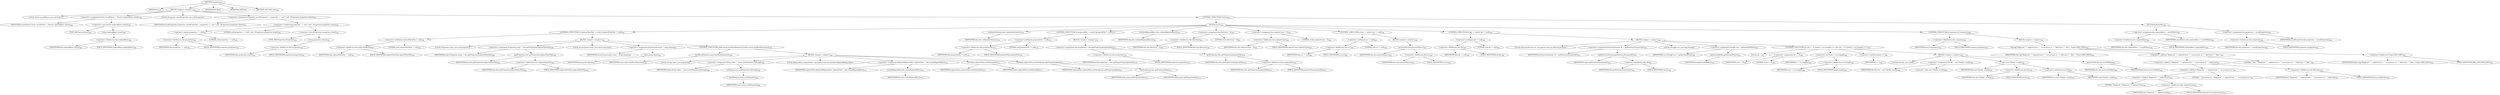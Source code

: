 digraph "execute" {  
"465" [label = <(METHOD,execute)<SUB>258</SUB>> ]
"49" [label = <(PARAM,this)<SUB>258</SUB>> ]
"466" [label = <(BLOCK,&lt;empty&gt;,&lt;empty&gt;)<SUB>258</SUB>> ]
"467" [label = <(LOCAL,Vector savedFilters: java.util.Vector)> ]
"468" [label = <(&lt;operator&gt;.assignment,Vector savedFilters = (Vector) replacefilters.clone())<SUB>260</SUB>> ]
"469" [label = <(IDENTIFIER,savedFilters,Vector savedFilters = (Vector) replacefilters.clone())<SUB>260</SUB>> ]
"470" [label = <(&lt;operator&gt;.cast,(Vector) replacefilters.clone())<SUB>260</SUB>> ]
"471" [label = <(TYPE_REF,Vector,Vector)<SUB>260</SUB>> ]
"472" [label = <(clone,replacefilters.clone())<SUB>260</SUB>> ]
"473" [label = <(&lt;operator&gt;.fieldAccess,this.replacefilters)<SUB>260</SUB>> ]
"474" [label = <(IDENTIFIER,this,replacefilters.clone())<SUB>260</SUB>> ]
"475" [label = <(FIELD_IDENTIFIER,replacefilters,replacefilters)<SUB>260</SUB>> ]
"476" [label = <(LOCAL,Properties savedProperties: java.util.Properties)> ]
"477" [label = <(&lt;operator&gt;.assignment,Properties savedProperties = properties == null ? null : (Properties) properties.clone())<SUB>261</SUB>> ]
"478" [label = <(IDENTIFIER,savedProperties,Properties savedProperties = properties == null ? null : (Properties) properties.clone())<SUB>261</SUB>> ]
"479" [label = <(&lt;operator&gt;.conditional,properties == null ? null : (Properties) properties.clone())<SUB>262</SUB>> ]
"480" [label = <(&lt;operator&gt;.equals,properties == null)<SUB>262</SUB>> ]
"481" [label = <(&lt;operator&gt;.fieldAccess,this.properties)<SUB>262</SUB>> ]
"482" [label = <(IDENTIFIER,this,properties == null)<SUB>262</SUB>> ]
"483" [label = <(FIELD_IDENTIFIER,properties,properties)<SUB>262</SUB>> ]
"484" [label = <(LITERAL,null,properties == null)<SUB>262</SUB>> ]
"485" [label = <(LITERAL,null,properties == null ? null : (Properties) properties.clone())<SUB>262</SUB>> ]
"486" [label = <(&lt;operator&gt;.cast,(Properties) properties.clone())<SUB>262</SUB>> ]
"487" [label = <(TYPE_REF,Properties,Properties)<SUB>262</SUB>> ]
"488" [label = <(clone,properties.clone())<SUB>262</SUB>> ]
"489" [label = <(&lt;operator&gt;.fieldAccess,this.properties)<SUB>262</SUB>> ]
"490" [label = <(IDENTIFIER,this,properties.clone())<SUB>262</SUB>> ]
"491" [label = <(FIELD_IDENTIFIER,properties,properties)<SUB>262</SUB>> ]
"492" [label = <(CONTROL_STRUCTURE,try,try)<SUB>264</SUB>> ]
"493" [label = <(BLOCK,try,try)<SUB>264</SUB>> ]
"494" [label = <(CONTROL_STRUCTURE,if (replaceFilterFile != null),if (replaceFilterFile != null))<SUB>265</SUB>> ]
"495" [label = <(&lt;operator&gt;.notEquals,replaceFilterFile != null)<SUB>265</SUB>> ]
"496" [label = <(&lt;operator&gt;.fieldAccess,this.replaceFilterFile)<SUB>265</SUB>> ]
"497" [label = <(IDENTIFIER,this,replaceFilterFile != null)<SUB>265</SUB>> ]
"498" [label = <(FIELD_IDENTIFIER,replaceFilterFile,replaceFilterFile)<SUB>265</SUB>> ]
"499" [label = <(LITERAL,null,replaceFilterFile != null)<SUB>265</SUB>> ]
"500" [label = <(BLOCK,&lt;empty&gt;,&lt;empty&gt;)<SUB>265</SUB>> ]
"501" [label = <(LOCAL,Properties props: java.util.Properties)> ]
"502" [label = <(&lt;operator&gt;.assignment,Properties props = this.getProperties(replaceFilterFile))<SUB>266</SUB>> ]
"503" [label = <(IDENTIFIER,props,Properties props = this.getProperties(replaceFilterFile))<SUB>266</SUB>> ]
"504" [label = <(getProperties,this.getProperties(replaceFilterFile))<SUB>266</SUB>> ]
"48" [label = <(IDENTIFIER,this,this.getProperties(replaceFilterFile))<SUB>266</SUB>> ]
"505" [label = <(&lt;operator&gt;.fieldAccess,this.replaceFilterFile)<SUB>266</SUB>> ]
"506" [label = <(IDENTIFIER,this,this.getProperties(replaceFilterFile))<SUB>266</SUB>> ]
"507" [label = <(FIELD_IDENTIFIER,replaceFilterFile,replaceFilterFile)<SUB>266</SUB>> ]
"508" [label = <(LOCAL,Enumeration enum: java.util.Enumeration)> ]
"509" [label = <(&lt;operator&gt;.assignment,Enumeration enum = props.keys())<SUB>267</SUB>> ]
"510" [label = <(IDENTIFIER,enum,Enumeration enum = props.keys())<SUB>267</SUB>> ]
"511" [label = <(keys,props.keys())<SUB>267</SUB>> ]
"512" [label = <(IDENTIFIER,props,props.keys())<SUB>267</SUB>> ]
"513" [label = <(CONTROL_STRUCTURE,while (enum.hasMoreElements()),while (enum.hasMoreElements()))<SUB>268</SUB>> ]
"514" [label = <(hasMoreElements,enum.hasMoreElements())<SUB>268</SUB>> ]
"515" [label = <(IDENTIFIER,enum,enum.hasMoreElements())<SUB>268</SUB>> ]
"516" [label = <(BLOCK,&lt;empty&gt;,&lt;empty&gt;)<SUB>268</SUB>> ]
"517" [label = <(LOCAL,String token: java.lang.String)> ]
"518" [label = <(&lt;operator&gt;.assignment,String token = enum.nextElement().toString())<SUB>269</SUB>> ]
"519" [label = <(IDENTIFIER,token,String token = enum.nextElement().toString())<SUB>269</SUB>> ]
"520" [label = <(toString,enum.nextElement().toString())<SUB>269</SUB>> ]
"521" [label = <(nextElement,enum.nextElement())<SUB>269</SUB>> ]
"522" [label = <(IDENTIFIER,enum,enum.nextElement())<SUB>269</SUB>> ]
"523" [label = <(LOCAL,Replacefilter replaceFilter: org.apache.tools.ant.taskdefs.Replace$Replacefilter)> ]
"524" [label = <(&lt;operator&gt;.assignment,Replace$Replacefilter replaceFilter = this.createReplacefilter())<SUB>270</SUB>> ]
"525" [label = <(IDENTIFIER,replaceFilter,Replace$Replacefilter replaceFilter = this.createReplacefilter())<SUB>270</SUB>> ]
"526" [label = <(createReplacefilter,this.createReplacefilter())<SUB>270</SUB>> ]
"50" [label = <(IDENTIFIER,this,this.createReplacefilter())<SUB>270</SUB>> ]
"527" [label = <(setToken,replaceFilter.setToken(token))<SUB>271</SUB>> ]
"528" [label = <(IDENTIFIER,replaceFilter,replaceFilter.setToken(token))<SUB>271</SUB>> ]
"529" [label = <(IDENTIFIER,token,replaceFilter.setToken(token))<SUB>271</SUB>> ]
"530" [label = <(setValue,replaceFilter.setValue(props.getProperty(token)))<SUB>272</SUB>> ]
"531" [label = <(IDENTIFIER,replaceFilter,replaceFilter.setValue(props.getProperty(token)))<SUB>272</SUB>> ]
"532" [label = <(getProperty,props.getProperty(token))<SUB>272</SUB>> ]
"533" [label = <(IDENTIFIER,props,props.getProperty(token))<SUB>272</SUB>> ]
"534" [label = <(IDENTIFIER,token,props.getProperty(token))<SUB>272</SUB>> ]
"535" [label = <(validateAttributes,this.validateAttributes())<SUB>276</SUB>> ]
"51" [label = <(IDENTIFIER,this,this.validateAttributes())<SUB>276</SUB>> ]
"536" [label = <(CONTROL_STRUCTURE,if (propertyFile != null),if (propertyFile != null))<SUB>278</SUB>> ]
"537" [label = <(&lt;operator&gt;.notEquals,propertyFile != null)<SUB>278</SUB>> ]
"538" [label = <(&lt;operator&gt;.fieldAccess,this.propertyFile)<SUB>278</SUB>> ]
"539" [label = <(IDENTIFIER,this,propertyFile != null)<SUB>278</SUB>> ]
"540" [label = <(FIELD_IDENTIFIER,propertyFile,propertyFile)<SUB>278</SUB>> ]
"541" [label = <(LITERAL,null,propertyFile != null)<SUB>278</SUB>> ]
"542" [label = <(BLOCK,&lt;empty&gt;,&lt;empty&gt;)<SUB>278</SUB>> ]
"543" [label = <(&lt;operator&gt;.assignment,this.properties = this.getProperties(propertyFile))<SUB>279</SUB>> ]
"544" [label = <(&lt;operator&gt;.fieldAccess,this.properties)<SUB>279</SUB>> ]
"545" [label = <(IDENTIFIER,this,this.properties = this.getProperties(propertyFile))<SUB>279</SUB>> ]
"546" [label = <(FIELD_IDENTIFIER,properties,properties)<SUB>279</SUB>> ]
"547" [label = <(getProperties,this.getProperties(propertyFile))<SUB>279</SUB>> ]
"52" [label = <(IDENTIFIER,this,this.getProperties(propertyFile))<SUB>279</SUB>> ]
"548" [label = <(&lt;operator&gt;.fieldAccess,this.propertyFile)<SUB>279</SUB>> ]
"549" [label = <(IDENTIFIER,this,this.getProperties(propertyFile))<SUB>279</SUB>> ]
"550" [label = <(FIELD_IDENTIFIER,propertyFile,propertyFile)<SUB>279</SUB>> ]
"551" [label = <(validateReplacefilters,this.validateReplacefilters())<SUB>282</SUB>> ]
"53" [label = <(IDENTIFIER,this,this.validateReplacefilters())<SUB>282</SUB>> ]
"552" [label = <(&lt;operator&gt;.assignment,this.fileCount = 0)<SUB>283</SUB>> ]
"553" [label = <(&lt;operator&gt;.fieldAccess,this.fileCount)<SUB>283</SUB>> ]
"554" [label = <(IDENTIFIER,this,this.fileCount = 0)<SUB>283</SUB>> ]
"555" [label = <(FIELD_IDENTIFIER,fileCount,fileCount)<SUB>283</SUB>> ]
"556" [label = <(LITERAL,0,this.fileCount = 0)<SUB>283</SUB>> ]
"557" [label = <(&lt;operator&gt;.assignment,this.replaceCount = 0)<SUB>284</SUB>> ]
"558" [label = <(&lt;operator&gt;.fieldAccess,this.replaceCount)<SUB>284</SUB>> ]
"559" [label = <(IDENTIFIER,this,this.replaceCount = 0)<SUB>284</SUB>> ]
"560" [label = <(FIELD_IDENTIFIER,replaceCount,replaceCount)<SUB>284</SUB>> ]
"561" [label = <(LITERAL,0,this.replaceCount = 0)<SUB>284</SUB>> ]
"562" [label = <(CONTROL_STRUCTURE,if (src != null),if (src != null))<SUB>286</SUB>> ]
"563" [label = <(&lt;operator&gt;.notEquals,src != null)<SUB>286</SUB>> ]
"564" [label = <(&lt;operator&gt;.fieldAccess,this.src)<SUB>286</SUB>> ]
"565" [label = <(IDENTIFIER,this,src != null)<SUB>286</SUB>> ]
"566" [label = <(FIELD_IDENTIFIER,src,src)<SUB>286</SUB>> ]
"567" [label = <(LITERAL,null,src != null)<SUB>286</SUB>> ]
"568" [label = <(BLOCK,&lt;empty&gt;,&lt;empty&gt;)<SUB>286</SUB>> ]
"569" [label = <(processFile,this.processFile(src))<SUB>287</SUB>> ]
"54" [label = <(IDENTIFIER,this,this.processFile(src))<SUB>287</SUB>> ]
"570" [label = <(&lt;operator&gt;.fieldAccess,this.src)<SUB>287</SUB>> ]
"571" [label = <(IDENTIFIER,this,this.processFile(src))<SUB>287</SUB>> ]
"572" [label = <(FIELD_IDENTIFIER,src,src)<SUB>287</SUB>> ]
"573" [label = <(CONTROL_STRUCTURE,if (dir != null),if (dir != null))<SUB>290</SUB>> ]
"574" [label = <(&lt;operator&gt;.notEquals,dir != null)<SUB>290</SUB>> ]
"575" [label = <(&lt;operator&gt;.fieldAccess,this.dir)<SUB>290</SUB>> ]
"576" [label = <(IDENTIFIER,this,dir != null)<SUB>290</SUB>> ]
"577" [label = <(FIELD_IDENTIFIER,dir,dir)<SUB>290</SUB>> ]
"578" [label = <(LITERAL,null,dir != null)<SUB>290</SUB>> ]
"579" [label = <(BLOCK,&lt;empty&gt;,&lt;empty&gt;)<SUB>290</SUB>> ]
"580" [label = <(LOCAL,DirectoryScanner ds: org.apache.tools.ant.DirectoryScanner)> ]
"581" [label = <(&lt;operator&gt;.assignment,DirectoryScanner ds = getDirectoryScanner(dir))<SUB>291</SUB>> ]
"582" [label = <(IDENTIFIER,ds,DirectoryScanner ds = getDirectoryScanner(dir))<SUB>291</SUB>> ]
"583" [label = <(getDirectoryScanner,getDirectoryScanner(dir))<SUB>291</SUB>> ]
"584" [label = <(IDENTIFIER,super,getDirectoryScanner(dir))<SUB>291</SUB>> ]
"585" [label = <(&lt;operator&gt;.fieldAccess,this.dir)<SUB>291</SUB>> ]
"586" [label = <(IDENTIFIER,this,getDirectoryScanner(dir))<SUB>291</SUB>> ]
"587" [label = <(FIELD_IDENTIFIER,dir,dir)<SUB>291</SUB>> ]
"588" [label = <(LOCAL,String[] srcs: java.lang.String[])> ]
"589" [label = <(&lt;operator&gt;.assignment,String[] srcs = getIncludedFiles())<SUB>292</SUB>> ]
"590" [label = <(IDENTIFIER,srcs,String[] srcs = getIncludedFiles())<SUB>292</SUB>> ]
"591" [label = <(getIncludedFiles,getIncludedFiles())<SUB>292</SUB>> ]
"592" [label = <(IDENTIFIER,ds,getIncludedFiles())<SUB>292</SUB>> ]
"593" [label = <(CONTROL_STRUCTURE,for (int i = 0; Some(i &lt; srcs.length); i++),for (int i = 0; Some(i &lt; srcs.length); i++))<SUB>294</SUB>> ]
"594" [label = <(LOCAL,int i: int)> ]
"595" [label = <(&lt;operator&gt;.assignment,int i = 0)<SUB>294</SUB>> ]
"596" [label = <(IDENTIFIER,i,int i = 0)<SUB>294</SUB>> ]
"597" [label = <(LITERAL,0,int i = 0)<SUB>294</SUB>> ]
"598" [label = <(&lt;operator&gt;.lessThan,i &lt; srcs.length)<SUB>294</SUB>> ]
"599" [label = <(IDENTIFIER,i,i &lt; srcs.length)<SUB>294</SUB>> ]
"600" [label = <(&lt;operator&gt;.fieldAccess,srcs.length)<SUB>294</SUB>> ]
"601" [label = <(IDENTIFIER,srcs,i &lt; srcs.length)<SUB>294</SUB>> ]
"602" [label = <(FIELD_IDENTIFIER,length,length)<SUB>294</SUB>> ]
"603" [label = <(&lt;operator&gt;.postIncrement,i++)<SUB>294</SUB>> ]
"604" [label = <(IDENTIFIER,i,i++)<SUB>294</SUB>> ]
"605" [label = <(BLOCK,&lt;empty&gt;,&lt;empty&gt;)<SUB>294</SUB>> ]
"56" [label = <(LOCAL,File file: java.io.File)> ]
"606" [label = <(&lt;operator&gt;.assignment,File file = new File(dir, srcs[i]))<SUB>295</SUB>> ]
"607" [label = <(IDENTIFIER,file,File file = new File(dir, srcs[i]))<SUB>295</SUB>> ]
"608" [label = <(&lt;operator&gt;.alloc,new File(dir, srcs[i]))<SUB>295</SUB>> ]
"609" [label = <(&lt;init&gt;,new File(dir, srcs[i]))<SUB>295</SUB>> ]
"55" [label = <(IDENTIFIER,file,new File(dir, srcs[i]))<SUB>295</SUB>> ]
"610" [label = <(&lt;operator&gt;.fieldAccess,this.dir)<SUB>295</SUB>> ]
"611" [label = <(IDENTIFIER,this,new File(dir, srcs[i]))<SUB>295</SUB>> ]
"612" [label = <(FIELD_IDENTIFIER,dir,dir)<SUB>295</SUB>> ]
"613" [label = <(&lt;operator&gt;.indexAccess,srcs[i])<SUB>295</SUB>> ]
"614" [label = <(IDENTIFIER,srcs,new File(dir, srcs[i]))<SUB>295</SUB>> ]
"615" [label = <(IDENTIFIER,i,new File(dir, srcs[i]))<SUB>295</SUB>> ]
"616" [label = <(processFile,this.processFile(file))<SUB>296</SUB>> ]
"57" [label = <(IDENTIFIER,this,this.processFile(file))<SUB>296</SUB>> ]
"617" [label = <(IDENTIFIER,file,this.processFile(file))<SUB>296</SUB>> ]
"618" [label = <(CONTROL_STRUCTURE,if (summary),if (summary))<SUB>300</SUB>> ]
"619" [label = <(&lt;operator&gt;.fieldAccess,this.summary)<SUB>300</SUB>> ]
"620" [label = <(IDENTIFIER,this,if (summary))<SUB>300</SUB>> ]
"621" [label = <(FIELD_IDENTIFIER,summary,summary)<SUB>300</SUB>> ]
"622" [label = <(BLOCK,&lt;empty&gt;,&lt;empty&gt;)<SUB>300</SUB>> ]
"623" [label = <(log,log(&quot;Replaced &quot; + replaceCount + &quot; occurrences in &quot; + fileCount + &quot; files.&quot;, Project.MSG_INFO))<SUB>301</SUB>> ]
"58" [label = <(IDENTIFIER,this,log(&quot;Replaced &quot; + replaceCount + &quot; occurrences in &quot; + fileCount + &quot; files.&quot;, Project.MSG_INFO))<SUB>301</SUB>> ]
"624" [label = <(&lt;operator&gt;.addition,&quot;Replaced &quot; + replaceCount + &quot; occurrences in &quot; + fileCount + &quot; files.&quot;)<SUB>301</SUB>> ]
"625" [label = <(&lt;operator&gt;.addition,&quot;Replaced &quot; + replaceCount + &quot; occurrences in &quot; + fileCount)<SUB>301</SUB>> ]
"626" [label = <(&lt;operator&gt;.addition,&quot;Replaced &quot; + replaceCount + &quot; occurrences in &quot;)<SUB>301</SUB>> ]
"627" [label = <(&lt;operator&gt;.addition,&quot;Replaced &quot; + replaceCount)<SUB>301</SUB>> ]
"628" [label = <(LITERAL,&quot;Replaced &quot;,&quot;Replaced &quot; + replaceCount)<SUB>301</SUB>> ]
"629" [label = <(&lt;operator&gt;.fieldAccess,this.replaceCount)<SUB>301</SUB>> ]
"630" [label = <(IDENTIFIER,this,&quot;Replaced &quot; + replaceCount)<SUB>301</SUB>> ]
"631" [label = <(FIELD_IDENTIFIER,replaceCount,replaceCount)<SUB>301</SUB>> ]
"632" [label = <(LITERAL,&quot; occurrences in &quot;,&quot;Replaced &quot; + replaceCount + &quot; occurrences in &quot;)<SUB>301</SUB>> ]
"633" [label = <(&lt;operator&gt;.fieldAccess,this.fileCount)<SUB>302</SUB>> ]
"634" [label = <(IDENTIFIER,this,&quot;Replaced &quot; + replaceCount + &quot; occurrences in &quot; + fileCount)<SUB>302</SUB>> ]
"635" [label = <(FIELD_IDENTIFIER,fileCount,fileCount)<SUB>302</SUB>> ]
"636" [label = <(LITERAL,&quot; files.&quot;,&quot;Replaced &quot; + replaceCount + &quot; occurrences in &quot; + fileCount + &quot; files.&quot;)<SUB>302</SUB>> ]
"637" [label = <(&lt;operator&gt;.fieldAccess,Project.MSG_INFO)<SUB>302</SUB>> ]
"638" [label = <(IDENTIFIER,Project,log(&quot;Replaced &quot; + replaceCount + &quot; occurrences in &quot; + fileCount + &quot; files.&quot;, Project.MSG_INFO))<SUB>302</SUB>> ]
"639" [label = <(FIELD_IDENTIFIER,MSG_INFO,MSG_INFO)<SUB>302</SUB>> ]
"640" [label = <(BLOCK,finally,finally)<SUB>304</SUB>> ]
"641" [label = <(&lt;operator&gt;.assignment,this.replacefilters = savedFilters)<SUB>305</SUB>> ]
"642" [label = <(&lt;operator&gt;.fieldAccess,this.replacefilters)<SUB>305</SUB>> ]
"643" [label = <(IDENTIFIER,this,this.replacefilters = savedFilters)<SUB>305</SUB>> ]
"644" [label = <(FIELD_IDENTIFIER,replacefilters,replacefilters)<SUB>305</SUB>> ]
"645" [label = <(IDENTIFIER,savedFilters,this.replacefilters = savedFilters)<SUB>305</SUB>> ]
"646" [label = <(&lt;operator&gt;.assignment,this.properties = savedProperties)<SUB>306</SUB>> ]
"647" [label = <(&lt;operator&gt;.fieldAccess,this.properties)<SUB>306</SUB>> ]
"648" [label = <(IDENTIFIER,this,this.properties = savedProperties)<SUB>306</SUB>> ]
"649" [label = <(FIELD_IDENTIFIER,properties,properties)<SUB>306</SUB>> ]
"650" [label = <(IDENTIFIER,savedProperties,this.properties = savedProperties)<SUB>306</SUB>> ]
"651" [label = <(MODIFIER,PUBLIC)> ]
"652" [label = <(MODIFIER,VIRTUAL)> ]
"653" [label = <(METHOD_RETURN,void)<SUB>258</SUB>> ]
  "465" -> "49" 
  "465" -> "466" 
  "465" -> "651" 
  "465" -> "652" 
  "465" -> "653" 
  "466" -> "467" 
  "466" -> "468" 
  "466" -> "476" 
  "466" -> "477" 
  "466" -> "492" 
  "468" -> "469" 
  "468" -> "470" 
  "470" -> "471" 
  "470" -> "472" 
  "472" -> "473" 
  "473" -> "474" 
  "473" -> "475" 
  "477" -> "478" 
  "477" -> "479" 
  "479" -> "480" 
  "479" -> "485" 
  "479" -> "486" 
  "480" -> "481" 
  "480" -> "484" 
  "481" -> "482" 
  "481" -> "483" 
  "486" -> "487" 
  "486" -> "488" 
  "488" -> "489" 
  "489" -> "490" 
  "489" -> "491" 
  "492" -> "493" 
  "492" -> "640" 
  "493" -> "494" 
  "493" -> "535" 
  "493" -> "536" 
  "493" -> "551" 
  "493" -> "552" 
  "493" -> "557" 
  "493" -> "562" 
  "493" -> "573" 
  "493" -> "618" 
  "494" -> "495" 
  "494" -> "500" 
  "495" -> "496" 
  "495" -> "499" 
  "496" -> "497" 
  "496" -> "498" 
  "500" -> "501" 
  "500" -> "502" 
  "500" -> "508" 
  "500" -> "509" 
  "500" -> "513" 
  "502" -> "503" 
  "502" -> "504" 
  "504" -> "48" 
  "504" -> "505" 
  "505" -> "506" 
  "505" -> "507" 
  "509" -> "510" 
  "509" -> "511" 
  "511" -> "512" 
  "513" -> "514" 
  "513" -> "516" 
  "514" -> "515" 
  "516" -> "517" 
  "516" -> "518" 
  "516" -> "523" 
  "516" -> "524" 
  "516" -> "527" 
  "516" -> "530" 
  "518" -> "519" 
  "518" -> "520" 
  "520" -> "521" 
  "521" -> "522" 
  "524" -> "525" 
  "524" -> "526" 
  "526" -> "50" 
  "527" -> "528" 
  "527" -> "529" 
  "530" -> "531" 
  "530" -> "532" 
  "532" -> "533" 
  "532" -> "534" 
  "535" -> "51" 
  "536" -> "537" 
  "536" -> "542" 
  "537" -> "538" 
  "537" -> "541" 
  "538" -> "539" 
  "538" -> "540" 
  "542" -> "543" 
  "543" -> "544" 
  "543" -> "547" 
  "544" -> "545" 
  "544" -> "546" 
  "547" -> "52" 
  "547" -> "548" 
  "548" -> "549" 
  "548" -> "550" 
  "551" -> "53" 
  "552" -> "553" 
  "552" -> "556" 
  "553" -> "554" 
  "553" -> "555" 
  "557" -> "558" 
  "557" -> "561" 
  "558" -> "559" 
  "558" -> "560" 
  "562" -> "563" 
  "562" -> "568" 
  "563" -> "564" 
  "563" -> "567" 
  "564" -> "565" 
  "564" -> "566" 
  "568" -> "569" 
  "569" -> "54" 
  "569" -> "570" 
  "570" -> "571" 
  "570" -> "572" 
  "573" -> "574" 
  "573" -> "579" 
  "574" -> "575" 
  "574" -> "578" 
  "575" -> "576" 
  "575" -> "577" 
  "579" -> "580" 
  "579" -> "581" 
  "579" -> "588" 
  "579" -> "589" 
  "579" -> "593" 
  "581" -> "582" 
  "581" -> "583" 
  "583" -> "584" 
  "583" -> "585" 
  "585" -> "586" 
  "585" -> "587" 
  "589" -> "590" 
  "589" -> "591" 
  "591" -> "592" 
  "593" -> "594" 
  "593" -> "595" 
  "593" -> "598" 
  "593" -> "603" 
  "593" -> "605" 
  "595" -> "596" 
  "595" -> "597" 
  "598" -> "599" 
  "598" -> "600" 
  "600" -> "601" 
  "600" -> "602" 
  "603" -> "604" 
  "605" -> "56" 
  "605" -> "606" 
  "605" -> "609" 
  "605" -> "616" 
  "606" -> "607" 
  "606" -> "608" 
  "609" -> "55" 
  "609" -> "610" 
  "609" -> "613" 
  "610" -> "611" 
  "610" -> "612" 
  "613" -> "614" 
  "613" -> "615" 
  "616" -> "57" 
  "616" -> "617" 
  "618" -> "619" 
  "618" -> "622" 
  "619" -> "620" 
  "619" -> "621" 
  "622" -> "623" 
  "623" -> "58" 
  "623" -> "624" 
  "623" -> "637" 
  "624" -> "625" 
  "624" -> "636" 
  "625" -> "626" 
  "625" -> "633" 
  "626" -> "627" 
  "626" -> "632" 
  "627" -> "628" 
  "627" -> "629" 
  "629" -> "630" 
  "629" -> "631" 
  "633" -> "634" 
  "633" -> "635" 
  "637" -> "638" 
  "637" -> "639" 
  "640" -> "641" 
  "640" -> "646" 
  "641" -> "642" 
  "641" -> "645" 
  "642" -> "643" 
  "642" -> "644" 
  "646" -> "647" 
  "646" -> "650" 
  "647" -> "648" 
  "647" -> "649" 
}
